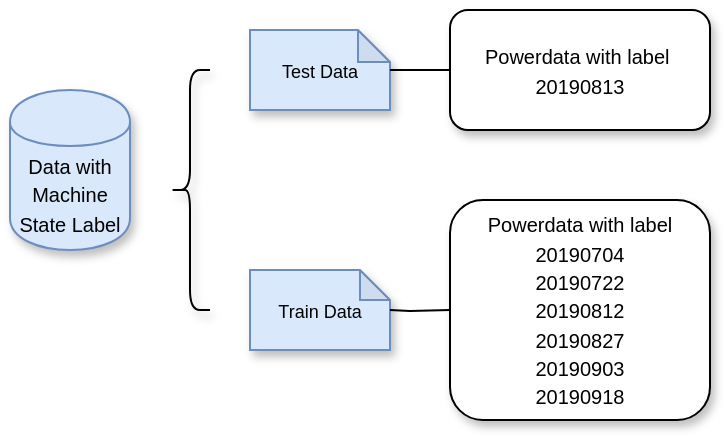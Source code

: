 <mxfile version="12.8.5" type="github">
  <diagram id="hhu0UNKDP63KK2aRm4P-" name="Page-1">
    <mxGraphModel dx="615" dy="499" grid="1" gridSize="10" guides="1" tooltips="1" connect="1" arrows="1" fold="1" page="1" pageScale="1" pageWidth="827" pageHeight="1169" math="0" shadow="0">
      <root>
        <mxCell id="0" />
        <mxCell id="1" parent="0" />
        <mxCell id="8ybES9SqFMaaJkrLdm1D-2" value="&lt;font style=&quot;font-size: 9px&quot;&gt;Test Data&lt;/font&gt;" style="shape=note;whiteSpace=wrap;html=1;backgroundOutline=1;darkOpacity=0.05;fillColor=#dae8fc;strokeColor=#6c8ebf;shadow=1;size=16;" parent="1" vertex="1">
          <mxGeometry x="280" y="70" width="70" height="40" as="geometry" />
        </mxCell>
        <mxCell id="8ybES9SqFMaaJkrLdm1D-3" value="&lt;font style=&quot;font-size: 9px&quot;&gt;Train Data&lt;/font&gt;" style="shape=note;whiteSpace=wrap;html=1;backgroundOutline=1;darkOpacity=0.05;fillColor=#dae8fc;strokeColor=#6c8ebf;shadow=1;size=15;" parent="1" vertex="1">
          <mxGeometry x="280" y="190" width="70" height="40" as="geometry" />
        </mxCell>
        <mxCell id="8ybES9SqFMaaJkrLdm1D-18" value="&lt;font style=&quot;font-size: 10px&quot;&gt;Data with Machine State Label&lt;/font&gt;" style="shape=cylinder;whiteSpace=wrap;html=1;boundedLbl=1;backgroundOutline=1;fillColor=#dae8fc;strokeColor=#6c8ebf;shadow=1;" parent="1" vertex="1">
          <mxGeometry x="160" y="100" width="60" height="80" as="geometry" />
        </mxCell>
        <mxCell id="8ybES9SqFMaaJkrLdm1D-19" value="" style="shape=curlyBracket;whiteSpace=wrap;html=1;rounded=1;shadow=1;" parent="1" vertex="1">
          <mxGeometry x="240" y="90" width="20" height="120" as="geometry" />
        </mxCell>
        <mxCell id="uanoQKULLMIdTWRapYiI-5" value="" style="edgeStyle=orthogonalEdgeStyle;rounded=0;orthogonalLoop=1;jettySize=auto;html=1;endArrow=none;endFill=0;" edge="1" parent="1" target="8ybES9SqFMaaJkrLdm1D-3">
          <mxGeometry relative="1" as="geometry">
            <mxPoint x="380" y="210" as="sourcePoint" />
          </mxGeometry>
        </mxCell>
        <mxCell id="uanoQKULLMIdTWRapYiI-8" value="" style="edgeStyle=orthogonalEdgeStyle;rounded=0;orthogonalLoop=1;jettySize=auto;html=1;endArrow=none;endFill=0;" edge="1" parent="1" source="uanoQKULLMIdTWRapYiI-6" target="8ybES9SqFMaaJkrLdm1D-2">
          <mxGeometry relative="1" as="geometry" />
        </mxCell>
        <mxCell id="uanoQKULLMIdTWRapYiI-6" value="&lt;font style=&quot;font-size: 10px&quot;&gt;&lt;span style=&quot;white-space: normal&quot;&gt;Powerdata with label&amp;nbsp;&lt;/span&gt;&lt;br style=&quot;white-space: normal&quot;&gt;&lt;span style=&quot;white-space: normal&quot;&gt;20190813&lt;/span&gt;&lt;/font&gt;" style="rounded=1;whiteSpace=wrap;html=1;shadow=1;" vertex="1" parent="1">
          <mxGeometry x="380" y="60" width="130" height="60" as="geometry" />
        </mxCell>
        <mxCell id="uanoQKULLMIdTWRapYiI-7" value="&lt;span style=&quot;font-size: 10px ; white-space: normal&quot;&gt;Powerdata with label 20190704&lt;/span&gt;&lt;br style=&quot;font-size: 10px ; white-space: normal&quot;&gt;&lt;span style=&quot;font-size: 10px ; white-space: normal&quot;&gt;20190722&lt;/span&gt;&lt;br style=&quot;font-size: 10px ; white-space: normal&quot;&gt;&lt;span style=&quot;font-size: 10px ; white-space: normal&quot;&gt;20190812&lt;/span&gt;&lt;br style=&quot;font-size: 10px ; white-space: normal&quot;&gt;&lt;span style=&quot;font-size: 10px ; white-space: normal&quot;&gt;20190827&lt;/span&gt;&lt;br style=&quot;font-size: 10px ; white-space: normal&quot;&gt;&lt;span style=&quot;font-size: 10px ; white-space: normal&quot;&gt;20190903&lt;/span&gt;&lt;br style=&quot;font-size: 10px ; white-space: normal&quot;&gt;&lt;span style=&quot;font-size: 10px ; white-space: normal&quot;&gt;20190918&lt;/span&gt;" style="rounded=1;whiteSpace=wrap;html=1;shadow=1;" vertex="1" parent="1">
          <mxGeometry x="380" y="155" width="130" height="110" as="geometry" />
        </mxCell>
      </root>
    </mxGraphModel>
  </diagram>
</mxfile>
